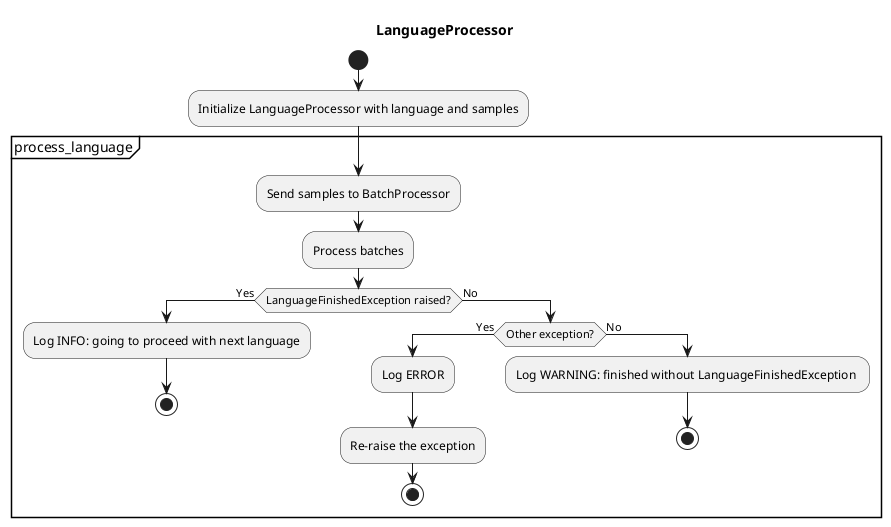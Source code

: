 @startuml
'https://plantuml.com/activity-diagram-beta
title LanguageProcessor

start
:Initialize LanguageProcessor with language and samples;
partition "process_language" {
    :Send samples to BatchProcessor;
    :Process batches;
    if (LanguageFinishedException raised?) then (Yes)
      :Log INFO: going to proceed with next language;
      stop
    else (No)
      if (Other exception?) then (Yes)
        :Log ERROR;
        :Re-raise the exception;
        stop
      else (No)
        :Log WARNING: finished without LanguageFinishedException ;
        stop
      endif
    endif
}
@enduml
